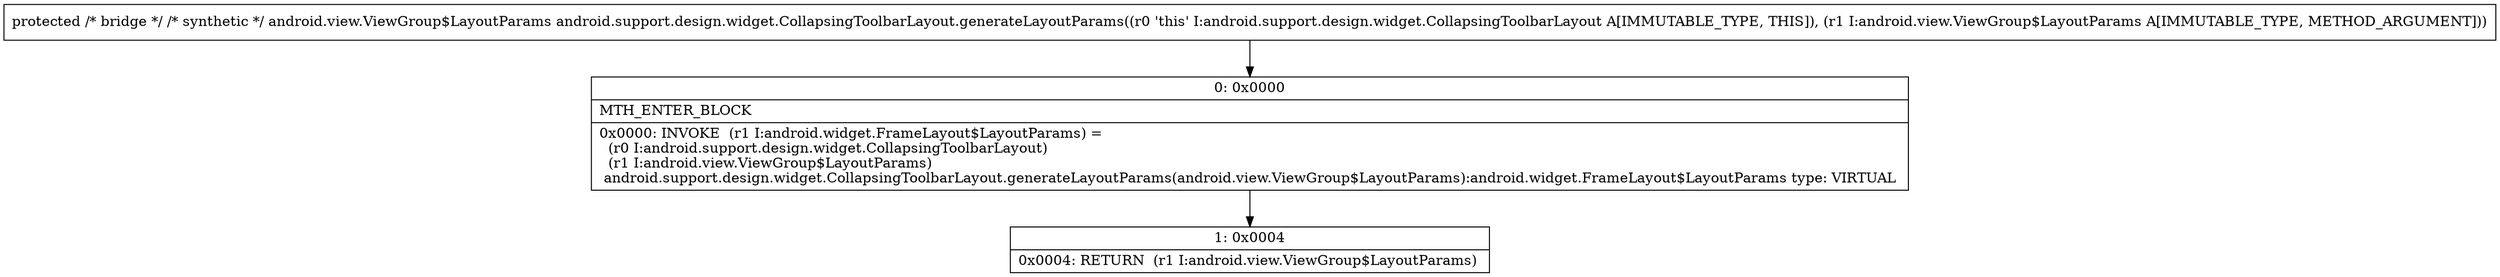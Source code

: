 digraph "CFG forandroid.support.design.widget.CollapsingToolbarLayout.generateLayoutParams(Landroid\/view\/ViewGroup$LayoutParams;)Landroid\/view\/ViewGroup$LayoutParams;" {
Node_0 [shape=record,label="{0\:\ 0x0000|MTH_ENTER_BLOCK\l|0x0000: INVOKE  (r1 I:android.widget.FrameLayout$LayoutParams) = \l  (r0 I:android.support.design.widget.CollapsingToolbarLayout)\l  (r1 I:android.view.ViewGroup$LayoutParams)\l android.support.design.widget.CollapsingToolbarLayout.generateLayoutParams(android.view.ViewGroup$LayoutParams):android.widget.FrameLayout$LayoutParams type: VIRTUAL \l}"];
Node_1 [shape=record,label="{1\:\ 0x0004|0x0004: RETURN  (r1 I:android.view.ViewGroup$LayoutParams) \l}"];
MethodNode[shape=record,label="{protected \/* bridge *\/ \/* synthetic *\/ android.view.ViewGroup$LayoutParams android.support.design.widget.CollapsingToolbarLayout.generateLayoutParams((r0 'this' I:android.support.design.widget.CollapsingToolbarLayout A[IMMUTABLE_TYPE, THIS]), (r1 I:android.view.ViewGroup$LayoutParams A[IMMUTABLE_TYPE, METHOD_ARGUMENT])) }"];
MethodNode -> Node_0;
Node_0 -> Node_1;
}

